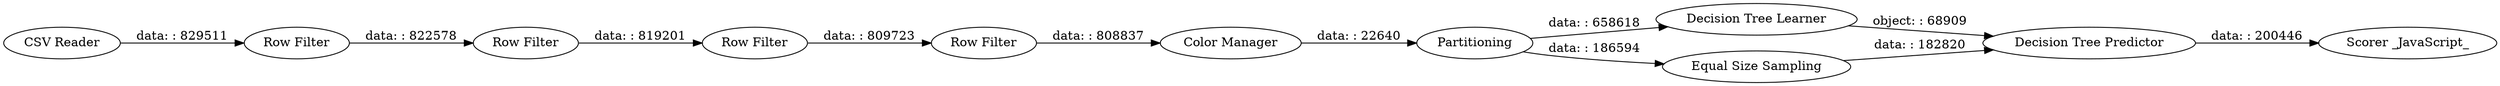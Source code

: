 digraph {
	"-4270828474001134004_2" [label="Row Filter"]
	"-4270828474001134004_11" [label="Decision Tree Learner"]
	"-4270828474001134004_27" [label="Scorer _JavaScript_"]
	"-4270828474001134004_26" [label="Equal Size Sampling"]
	"-4270828474001134004_3" [label="Row Filter"]
	"-4270828474001134004_10" [label=Partitioning]
	"-4270828474001134004_4" [label="Row Filter"]
	"-4270828474001134004_1" [label="CSV Reader"]
	"-4270828474001134004_5" [label="Row Filter"]
	"-4270828474001134004_15" [label="Decision Tree Predictor"]
	"-4270828474001134004_24" [label="Color Manager"]
	"-4270828474001134004_4" -> "-4270828474001134004_5" [label="data: : 809723"]
	"-4270828474001134004_2" -> "-4270828474001134004_3" [label="data: : 822578"]
	"-4270828474001134004_15" -> "-4270828474001134004_27" [label="data: : 200446"]
	"-4270828474001134004_10" -> "-4270828474001134004_26" [label="data: : 186594"]
	"-4270828474001134004_3" -> "-4270828474001134004_4" [label="data: : 819201"]
	"-4270828474001134004_1" -> "-4270828474001134004_2" [label="data: : 829511"]
	"-4270828474001134004_11" -> "-4270828474001134004_15" [label="object: : 68909"]
	"-4270828474001134004_5" -> "-4270828474001134004_24" [label="data: : 808837"]
	"-4270828474001134004_24" -> "-4270828474001134004_10" [label="data: : 22640"]
	"-4270828474001134004_10" -> "-4270828474001134004_11" [label="data: : 658618"]
	"-4270828474001134004_26" -> "-4270828474001134004_15" [label="data: : 182820"]
	rankdir=LR
}
